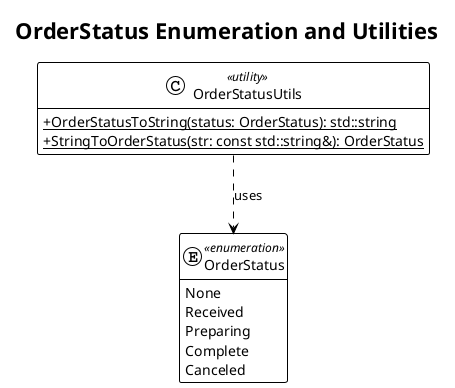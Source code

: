 @startuml
!theme plain
skinparam classAttributeIconSize 0
hide empty members
title OrderStatus Enumeration and Utilities

enum OrderStatus <<enumeration>> {
  None
  Received
  Preparing
  Complete
  Canceled
}

class OrderStatusUtils <<utility>> {
  + {static} OrderStatusToString(status: OrderStatus): std::string
  + {static} StringToOrderStatus(str: const std::string&): OrderStatus
}

' The utility functions depend on and operate on the OrderStatus enum.
OrderStatusUtils ..> OrderStatus : uses

@enduml